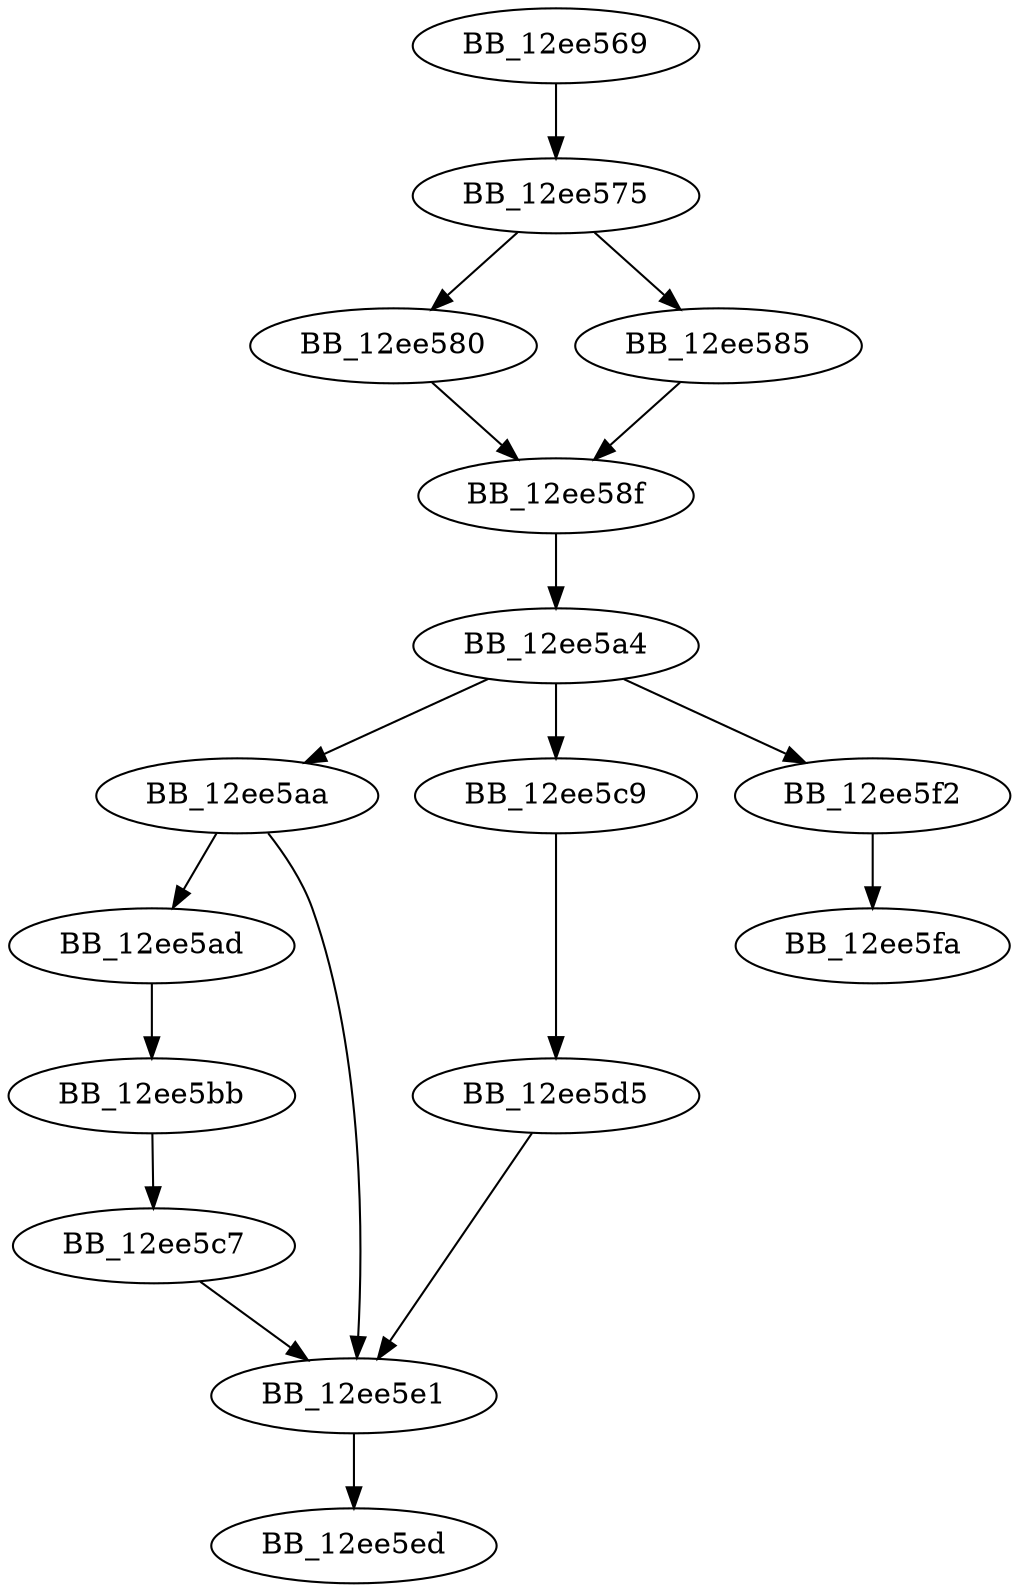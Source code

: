 DiGraph ___BuildCatchObject{
BB_12ee569->BB_12ee575
BB_12ee575->BB_12ee580
BB_12ee575->BB_12ee585
BB_12ee580->BB_12ee58f
BB_12ee585->BB_12ee58f
BB_12ee58f->BB_12ee5a4
BB_12ee5a4->BB_12ee5aa
BB_12ee5a4->BB_12ee5c9
BB_12ee5a4->BB_12ee5f2
BB_12ee5aa->BB_12ee5ad
BB_12ee5aa->BB_12ee5e1
BB_12ee5ad->BB_12ee5bb
BB_12ee5bb->BB_12ee5c7
BB_12ee5c7->BB_12ee5e1
BB_12ee5c9->BB_12ee5d5
BB_12ee5d5->BB_12ee5e1
BB_12ee5e1->BB_12ee5ed
BB_12ee5f2->BB_12ee5fa
}
